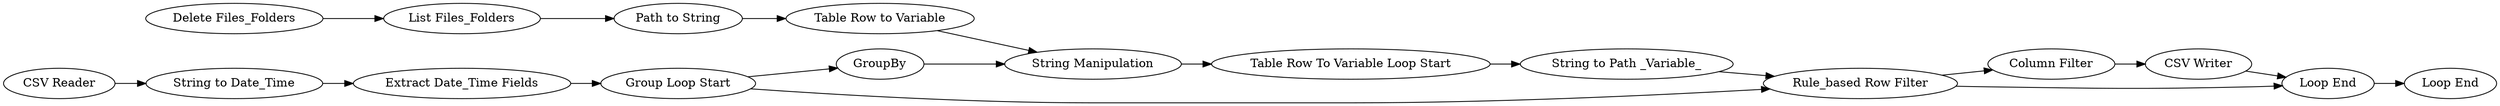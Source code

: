 digraph {
	"6007445927916838818_33" [label="Group Loop Start"]
	"6007445927916838818_2" [label="String to Date_Time"]
	"6007445927916838818_36" [label="Rule_based Row Filter"]
	"6007445927916838818_35" [label="String to Path _Variable_"]
	"6007445927916838818_38" [label="CSV Writer"]
	"6007445927916838818_14" [label="Table Row to Variable"]
	"6007445927916838818_1" [label="CSV Reader"]
	"6007445927916838818_32" [label="String Manipulation"]
	"6007445927916838818_37" [label="Column Filter"]
	"6007445927916838818_6" [label="Extract Date_Time Fields"]
	"6007445927916838818_39" [label="Loop End"]
	"6007445927916838818_40" [label="Loop End"]
	"6007445927916838818_41" [label="Delete Files_Folders"]
	"6007445927916838818_13" [label="Path to String"]
	"6007445927916838818_31" [label=GroupBy]
	"6007445927916838818_11" [label="List Files_Folders"]
	"6007445927916838818_34" [label="Table Row To Variable Loop Start"]
	"6007445927916838818_1" -> "6007445927916838818_2"
	"6007445927916838818_13" -> "6007445927916838818_14"
	"6007445927916838818_2" -> "6007445927916838818_6"
	"6007445927916838818_11" -> "6007445927916838818_13"
	"6007445927916838818_31" -> "6007445927916838818_32"
	"6007445927916838818_35" -> "6007445927916838818_36"
	"6007445927916838818_39" -> "6007445927916838818_40"
	"6007445927916838818_36" -> "6007445927916838818_39"
	"6007445927916838818_14" -> "6007445927916838818_32"
	"6007445927916838818_34" -> "6007445927916838818_35"
	"6007445927916838818_37" -> "6007445927916838818_38"
	"6007445927916838818_32" -> "6007445927916838818_34"
	"6007445927916838818_6" -> "6007445927916838818_33"
	"6007445927916838818_33" -> "6007445927916838818_36"
	"6007445927916838818_41" -> "6007445927916838818_11"
	"6007445927916838818_36" -> "6007445927916838818_37"
	"6007445927916838818_38" -> "6007445927916838818_39"
	"6007445927916838818_33" -> "6007445927916838818_31"
	rankdir=LR
}
